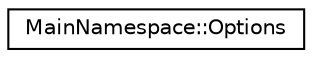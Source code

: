 digraph "Graphical Class Hierarchy"
{
 // INTERACTIVE_SVG=YES
 // LATEX_PDF_SIZE
  edge [fontname="Helvetica",fontsize="10",labelfontname="Helvetica",labelfontsize="10"];
  node [fontname="Helvetica",fontsize="10",shape=record];
  rankdir="LR";
  Node0 [label="MainNamespace::Options",height=0.2,width=0.4,color="black", fillcolor="white", style="filled",URL="$struct_main_namespace_1_1_options.html",tooltip=" "];
}
